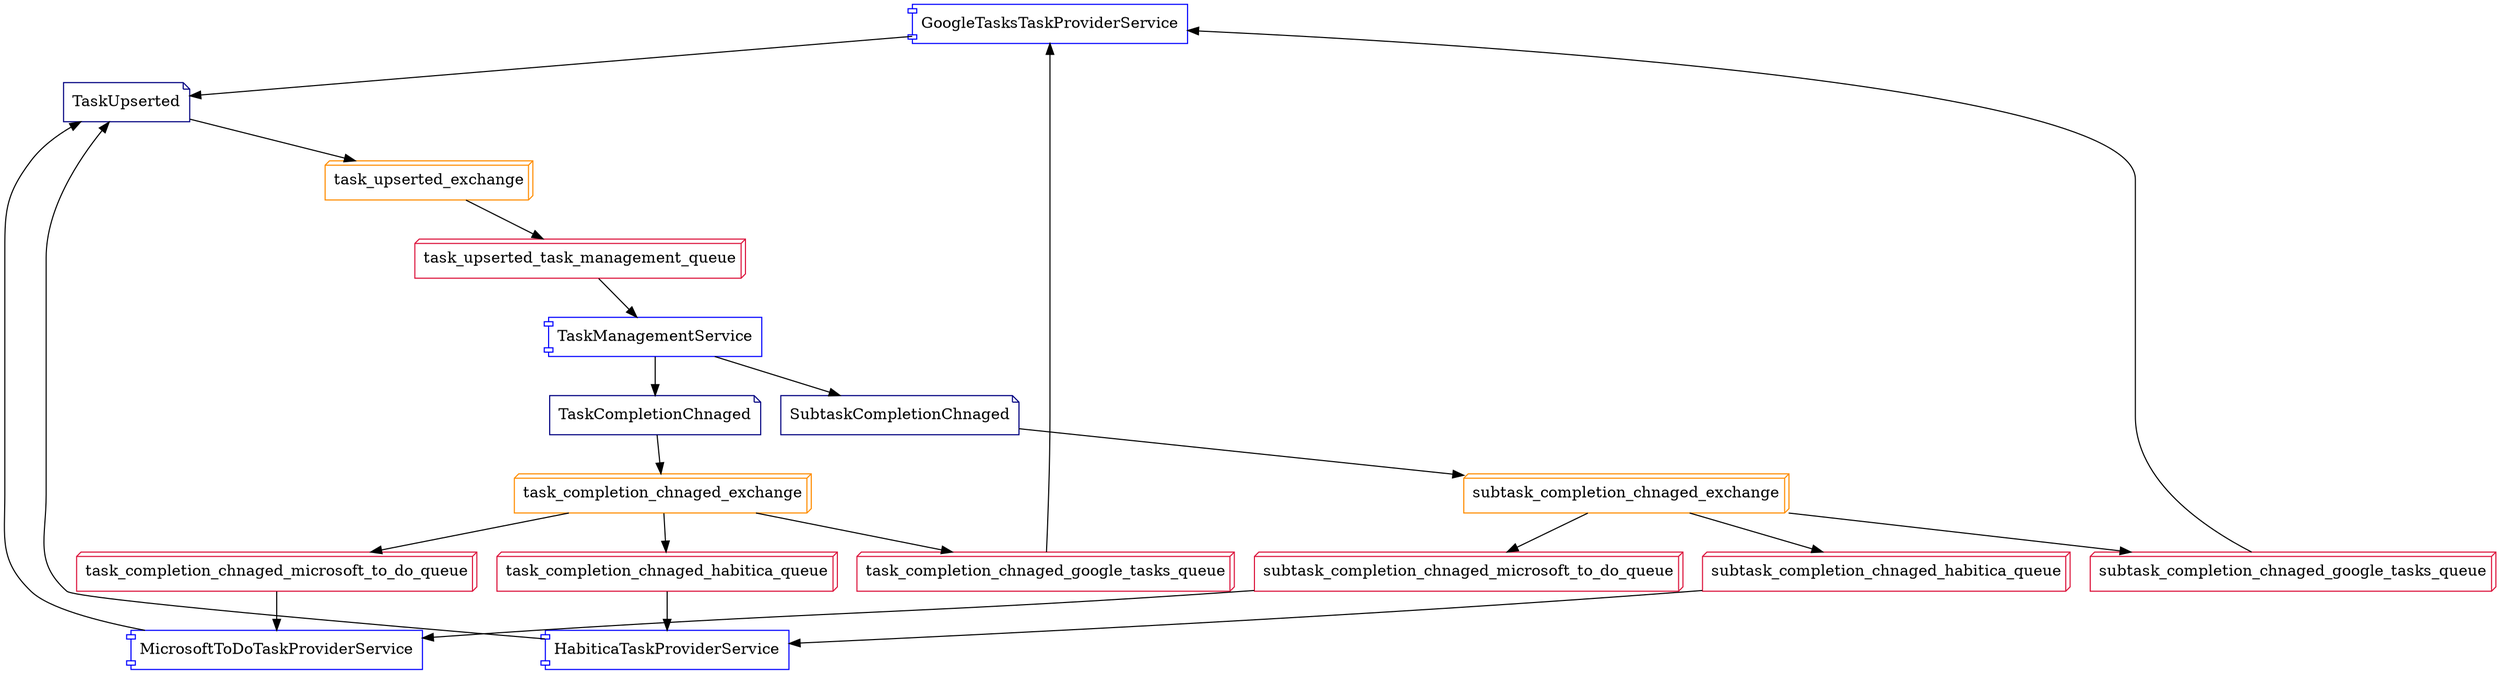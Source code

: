 digraph {
    GoogleTasksTaskProviderService [shape=component, color=blue]
    MicrosoftToDoTaskProviderService [shape=component, color=blue]
    HabiticaTaskProviderService [shape=component, color=blue]
    TaskManagementService [shape=component, color=blue]

    TaskUpserted [shape=note, color=navy]
    TaskCompletionChnaged [shape=note, color=navy]
    SubtaskCompletionChnaged [shape=note, color=navy]

    task_upserted_exchange [shape=box3d, color=darkorange]
    task_completion_chnaged_exchange [shape=box3d, color=darkorange]
    subtask_completion_chnaged_exchange [shape=box3d, color=darkorange]

    task_upserted_task_management_queue [shape=box3d, color=crimson]
    task_completion_chnaged_habitica_queue [shape=box3d, color=crimson]
    task_completion_chnaged_microsoft_to_do_queue [shape=box3d, color=crimson]
    task_completion_chnaged_google_tasks_queue [shape=box3d, color=crimson]
    subtask_completion_chnaged_habitica_queue [shape=box3d, color=crimson]
    subtask_completion_chnaged_microsoft_to_do_queue [shape=box3d, color=crimson]
    subtask_completion_chnaged_google_tasks_queue [shape=box3d, color=crimson]

    GoogleTasksTaskProviderService -> TaskUpserted
    MicrosoftToDoTaskProviderService -> TaskUpserted
    HabiticaTaskProviderService -> TaskUpserted
    TaskManagementService -> TaskCompletionChnaged
    TaskManagementService -> SubtaskCompletionChnaged

    TaskUpserted -> task_upserted_exchange
    TaskCompletionChnaged -> task_completion_chnaged_exchange
    SubtaskCompletionChnaged -> subtask_completion_chnaged_exchange

    task_upserted_exchange -> task_upserted_task_management_queue
    task_completion_chnaged_exchange -> task_completion_chnaged_habitica_queue
    task_completion_chnaged_exchange -> task_completion_chnaged_microsoft_to_do_queue
    task_completion_chnaged_exchange -> task_completion_chnaged_google_tasks_queue
    subtask_completion_chnaged_exchange -> subtask_completion_chnaged_habitica_queue
    subtask_completion_chnaged_exchange -> subtask_completion_chnaged_microsoft_to_do_queue
    subtask_completion_chnaged_exchange -> subtask_completion_chnaged_google_tasks_queue

    task_upserted_task_management_queue -> TaskManagementService
    task_completion_chnaged_habitica_queue -> HabiticaTaskProviderService
    task_completion_chnaged_microsoft_to_do_queue -> MicrosoftToDoTaskProviderService
    task_completion_chnaged_google_tasks_queue -> GoogleTasksTaskProviderService
    subtask_completion_chnaged_habitica_queue -> HabiticaTaskProviderService
    subtask_completion_chnaged_microsoft_to_do_queue -> MicrosoftToDoTaskProviderService
    subtask_completion_chnaged_google_tasks_queue -> GoogleTasksTaskProviderService
}